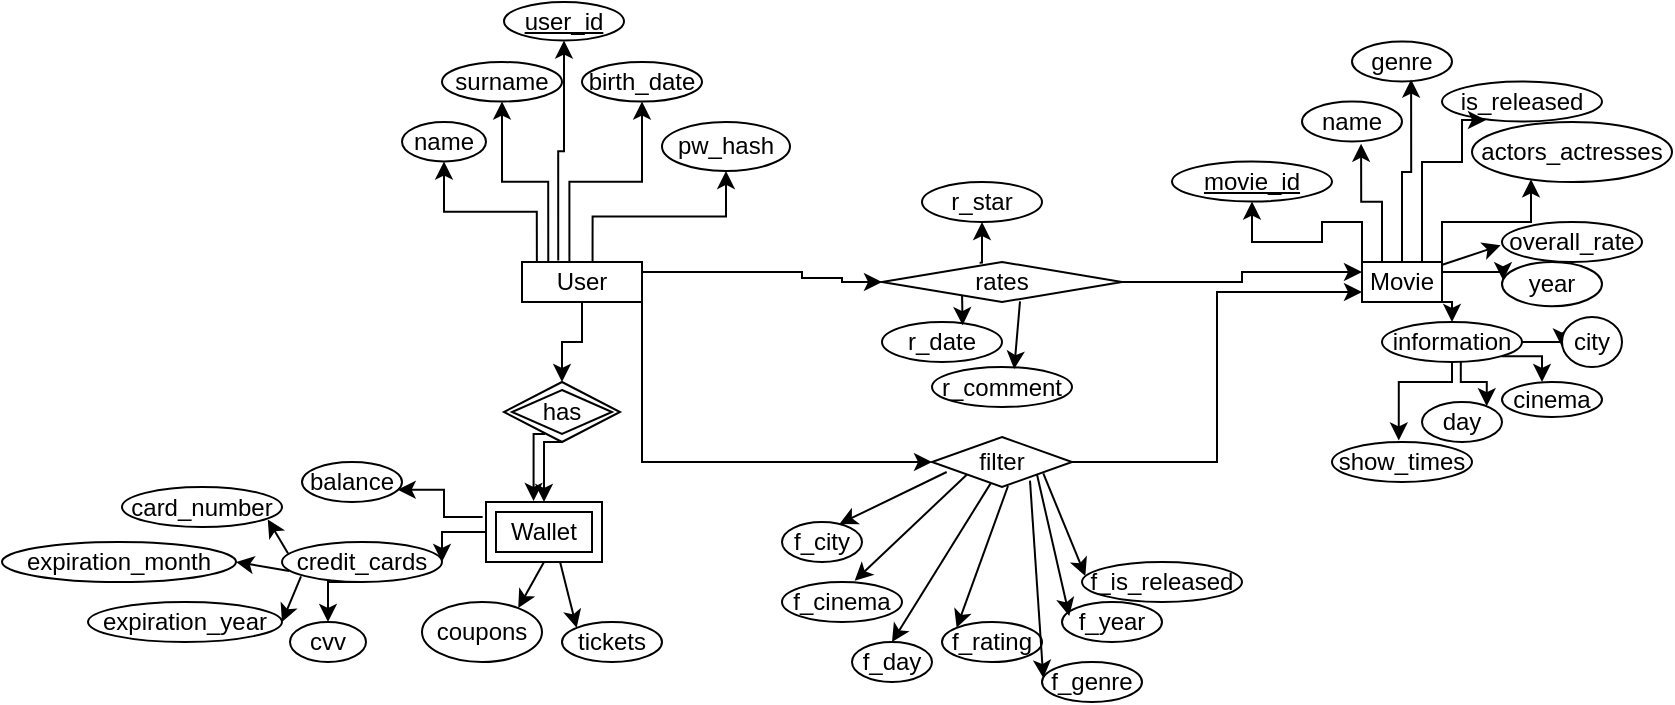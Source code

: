 <mxfile version="24.5.1" type="device">
  <diagram name="Sayfa -1" id="v9doxOc5a0_JCZSUFdD2">
    <mxGraphModel dx="1389" dy="589" grid="1" gridSize="10" guides="1" tooltips="1" connect="1" arrows="1" fold="1" page="0" pageScale="1" pageWidth="827" pageHeight="1169" background="none" math="0" shadow="0">
      <root>
        <mxCell id="0" />
        <mxCell id="1" parent="0" />
        <mxCell id="D5yejVB-vVZnaP33-RKD-3" style="edgeStyle=orthogonalEdgeStyle;rounded=0;orthogonalLoop=1;jettySize=auto;html=1;exitX=0.124;exitY=0.008;exitDx=0;exitDy=0;entryX=0.5;entryY=1;entryDx=0;entryDy=0;exitPerimeter=0;" edge="1" parent="1" source="D5yejVB-vVZnaP33-RKD-1" target="D5yejVB-vVZnaP33-RKD-4">
          <mxGeometry relative="1" as="geometry">
            <mxPoint x="110" y="80" as="targetPoint" />
          </mxGeometry>
        </mxCell>
        <mxCell id="D5yejVB-vVZnaP33-RKD-24" style="edgeStyle=orthogonalEdgeStyle;rounded=0;orthogonalLoop=1;jettySize=auto;html=1;exitX=1;exitY=0.25;exitDx=0;exitDy=0;entryX=0;entryY=0.5;entryDx=0;entryDy=0;" edge="1" parent="1" source="D5yejVB-vVZnaP33-RKD-1" target="D5yejVB-vVZnaP33-RKD-40">
          <mxGeometry relative="1" as="geometry">
            <mxPoint x="380" y="147.5" as="targetPoint" />
            <Array as="points">
              <mxPoint x="300" y="145" />
              <mxPoint x="300" y="148" />
              <mxPoint x="320" y="148" />
            </Array>
          </mxGeometry>
        </mxCell>
        <mxCell id="D5yejVB-vVZnaP33-RKD-36" style="edgeStyle=orthogonalEdgeStyle;rounded=0;orthogonalLoop=1;jettySize=auto;html=1;exitX=0.5;exitY=1;exitDx=0;exitDy=0;entryX=0.5;entryY=0;entryDx=0;entryDy=0;" edge="1" parent="1" source="D5yejVB-vVZnaP33-RKD-1" target="D5yejVB-vVZnaP33-RKD-35">
          <mxGeometry relative="1" as="geometry" />
        </mxCell>
        <mxCell id="D5yejVB-vVZnaP33-RKD-71" style="edgeStyle=orthogonalEdgeStyle;rounded=0;orthogonalLoop=1;jettySize=auto;html=1;exitX=1;exitY=1;exitDx=0;exitDy=0;entryX=0;entryY=0.5;entryDx=0;entryDy=0;" edge="1" parent="1" source="D5yejVB-vVZnaP33-RKD-1" target="D5yejVB-vVZnaP33-RKD-70">
          <mxGeometry relative="1" as="geometry" />
        </mxCell>
        <mxCell id="D5yejVB-vVZnaP33-RKD-1" value="User" style="whiteSpace=wrap;html=1;align=center;" vertex="1" parent="1">
          <mxGeometry x="160" y="140" width="60" height="20" as="geometry" />
        </mxCell>
        <mxCell id="D5yejVB-vVZnaP33-RKD-61" style="edgeStyle=orthogonalEdgeStyle;rounded=0;orthogonalLoop=1;jettySize=auto;html=1;exitX=0.75;exitY=1;exitDx=0;exitDy=0;entryX=0.5;entryY=0;entryDx=0;entryDy=0;" edge="1" parent="1" source="D5yejVB-vVZnaP33-RKD-2" target="D5yejVB-vVZnaP33-RKD-60">
          <mxGeometry relative="1" as="geometry" />
        </mxCell>
        <mxCell id="D5yejVB-vVZnaP33-RKD-92" style="edgeStyle=orthogonalEdgeStyle;rounded=0;orthogonalLoop=1;jettySize=auto;html=1;exitX=0.25;exitY=0;exitDx=0;exitDy=0;entryX=0.5;entryY=1;entryDx=0;entryDy=0;" edge="1" parent="1" source="D5yejVB-vVZnaP33-RKD-2" target="D5yejVB-vVZnaP33-RKD-90">
          <mxGeometry relative="1" as="geometry">
            <Array as="points">
              <mxPoint x="580" y="140" />
              <mxPoint x="580" y="120" />
              <mxPoint x="560" y="120" />
              <mxPoint x="560" y="130" />
              <mxPoint x="525" y="130" />
            </Array>
          </mxGeometry>
        </mxCell>
        <mxCell id="D5yejVB-vVZnaP33-RKD-2" value="Movie" style="whiteSpace=wrap;html=1;align=center;" vertex="1" parent="1">
          <mxGeometry x="580" y="140" width="40" height="20" as="geometry" />
        </mxCell>
        <mxCell id="D5yejVB-vVZnaP33-RKD-4" value="name" style="ellipse;whiteSpace=wrap;html=1;align=center;" vertex="1" parent="1">
          <mxGeometry x="100" y="70" width="42" height="19.75" as="geometry" />
        </mxCell>
        <mxCell id="D5yejVB-vVZnaP33-RKD-5" style="edgeStyle=orthogonalEdgeStyle;rounded=0;orthogonalLoop=1;jettySize=auto;html=1;exitX=0.219;exitY=-0.009;exitDx=0;exitDy=0;entryX=0.5;entryY=1;entryDx=0;entryDy=0;exitPerimeter=0;" edge="1" parent="1" target="D5yejVB-vVZnaP33-RKD-6" source="D5yejVB-vVZnaP33-RKD-1">
          <mxGeometry relative="1" as="geometry">
            <mxPoint x="180" y="59.75" as="targetPoint" />
            <mxPoint x="230" y="99.75" as="sourcePoint" />
          </mxGeometry>
        </mxCell>
        <mxCell id="D5yejVB-vVZnaP33-RKD-6" value="surname" style="ellipse;whiteSpace=wrap;html=1;align=center;" vertex="1" parent="1">
          <mxGeometry x="120" y="40" width="60" height="19.75" as="geometry" />
        </mxCell>
        <mxCell id="D5yejVB-vVZnaP33-RKD-7" style="edgeStyle=orthogonalEdgeStyle;rounded=0;orthogonalLoop=1;jettySize=auto;html=1;exitX=0.395;exitY=-0.001;exitDx=0;exitDy=0;entryX=0.5;entryY=1;entryDx=0;entryDy=0;exitPerimeter=0;" edge="1" parent="1" target="D5yejVB-vVZnaP33-RKD-8" source="D5yejVB-vVZnaP33-RKD-1">
          <mxGeometry relative="1" as="geometry">
            <mxPoint x="250" y="59.75" as="targetPoint" />
            <mxPoint x="245" y="120" as="sourcePoint" />
          </mxGeometry>
        </mxCell>
        <mxCell id="D5yejVB-vVZnaP33-RKD-8" value="birth_date" style="ellipse;whiteSpace=wrap;html=1;align=center;" vertex="1" parent="1">
          <mxGeometry x="190" y="40" width="60" height="19.75" as="geometry" />
        </mxCell>
        <mxCell id="D5yejVB-vVZnaP33-RKD-104" style="edgeStyle=orthogonalEdgeStyle;rounded=0;orthogonalLoop=1;jettySize=auto;html=1;exitX=0;exitY=0.5;exitDx=0;exitDy=0;entryX=1;entryY=0.5;entryDx=0;entryDy=0;" edge="1" parent="1" source="D5yejVB-vVZnaP33-RKD-13" target="D5yejVB-vVZnaP33-RKD-103">
          <mxGeometry relative="1" as="geometry" />
        </mxCell>
        <mxCell id="D5yejVB-vVZnaP33-RKD-13" value="Wallet" style="shape=ext;margin=3;double=1;whiteSpace=wrap;html=1;align=center;" vertex="1" parent="1">
          <mxGeometry x="142" y="260" width="58" height="30" as="geometry" />
        </mxCell>
        <mxCell id="D5yejVB-vVZnaP33-RKD-16" style="edgeStyle=orthogonalEdgeStyle;rounded=0;orthogonalLoop=1;jettySize=auto;html=1;exitX=0.302;exitY=-0.036;exitDx=0;exitDy=0;entryX=0.5;entryY=1;entryDx=0;entryDy=0;exitPerimeter=0;" edge="1" parent="1" target="D5yejVB-vVZnaP33-RKD-17" source="D5yejVB-vVZnaP33-RKD-1">
          <mxGeometry relative="1" as="geometry">
            <mxPoint x="211" y="19.25" as="targetPoint" />
            <mxPoint x="270" y="59.25" as="sourcePoint" />
          </mxGeometry>
        </mxCell>
        <mxCell id="D5yejVB-vVZnaP33-RKD-17" value="&lt;u&gt;user_id&lt;/u&gt;" style="ellipse;whiteSpace=wrap;html=1;align=center;" vertex="1" parent="1">
          <mxGeometry x="151" y="10" width="60" height="19.25" as="geometry" />
        </mxCell>
        <mxCell id="D5yejVB-vVZnaP33-RKD-21" value="balance" style="ellipse;whiteSpace=wrap;html=1;align=center;" vertex="1" parent="1">
          <mxGeometry x="50" y="240" width="50" height="20" as="geometry" />
        </mxCell>
        <mxCell id="D5yejVB-vVZnaP33-RKD-22" style="edgeStyle=orthogonalEdgeStyle;rounded=0;orthogonalLoop=1;jettySize=auto;html=1;exitX=-0.029;exitY=0.25;exitDx=0;exitDy=0;entryX=0.957;entryY=0.693;entryDx=0;entryDy=0;entryPerimeter=0;exitPerimeter=0;" edge="1" parent="1" target="D5yejVB-vVZnaP33-RKD-21" source="D5yejVB-vVZnaP33-RKD-13">
          <mxGeometry relative="1" as="geometry">
            <mxPoint x="122" y="290" as="sourcePoint" />
          </mxGeometry>
        </mxCell>
        <mxCell id="D5yejVB-vVZnaP33-RKD-25" style="edgeStyle=orthogonalEdgeStyle;rounded=0;orthogonalLoop=1;jettySize=auto;html=1;exitX=1;exitY=0.5;exitDx=0;exitDy=0;entryX=0;entryY=0.25;entryDx=0;entryDy=0;" edge="1" parent="1" source="D5yejVB-vVZnaP33-RKD-40" target="D5yejVB-vVZnaP33-RKD-2">
          <mxGeometry relative="1" as="geometry">
            <mxPoint x="450" y="147.5" as="sourcePoint" />
          </mxGeometry>
        </mxCell>
        <mxCell id="D5yejVB-vVZnaP33-RKD-26" value="r_star" style="ellipse;whiteSpace=wrap;html=1;align=center;" vertex="1" parent="1">
          <mxGeometry x="360" y="100" width="60" height="20" as="geometry" />
        </mxCell>
        <mxCell id="D5yejVB-vVZnaP33-RKD-29" value="r_date" style="ellipse;whiteSpace=wrap;html=1;align=center;" vertex="1" parent="1">
          <mxGeometry x="340" y="170" width="60" height="20" as="geometry" />
        </mxCell>
        <mxCell id="D5yejVB-vVZnaP33-RKD-30" style="edgeStyle=orthogonalEdgeStyle;rounded=0;orthogonalLoop=1;jettySize=auto;html=1;exitX=0;exitY=1;exitDx=0;exitDy=0;entryX=0.672;entryY=0.079;entryDx=0;entryDy=0;entryPerimeter=0;" edge="1" parent="1" target="D5yejVB-vVZnaP33-RKD-29">
          <mxGeometry relative="1" as="geometry">
            <mxPoint x="380" y="155" as="sourcePoint" />
          </mxGeometry>
        </mxCell>
        <mxCell id="D5yejVB-vVZnaP33-RKD-32" style="edgeStyle=orthogonalEdgeStyle;rounded=0;orthogonalLoop=1;jettySize=auto;html=1;exitX=0.126;exitY=0.021;exitDx=0;exitDy=0;entryX=0.5;entryY=1;entryDx=0;entryDy=0;exitPerimeter=0;" edge="1" parent="1" target="D5yejVB-vVZnaP33-RKD-26">
          <mxGeometry relative="1" as="geometry">
            <mxPoint x="388.82" y="140.315" as="sourcePoint" />
            <mxPoint x="390" y="182" as="targetPoint" />
            <Array as="points">
              <mxPoint x="390" y="140" />
              <mxPoint x="390" y="130" />
              <mxPoint x="390" y="130" />
            </Array>
          </mxGeometry>
        </mxCell>
        <mxCell id="D5yejVB-vVZnaP33-RKD-37" style="edgeStyle=orthogonalEdgeStyle;rounded=0;orthogonalLoop=1;jettySize=auto;html=1;exitX=0.5;exitY=1;exitDx=0;exitDy=0;entryX=0.5;entryY=0;entryDx=0;entryDy=0;" edge="1" parent="1" source="D5yejVB-vVZnaP33-RKD-35" target="D5yejVB-vVZnaP33-RKD-13">
          <mxGeometry relative="1" as="geometry" />
        </mxCell>
        <mxCell id="D5yejVB-vVZnaP33-RKD-35" value="has" style="shape=rhombus;double=1;perimeter=rhombusPerimeter;whiteSpace=wrap;html=1;align=center;" vertex="1" parent="1">
          <mxGeometry x="151" y="200" width="58" height="30" as="geometry" />
        </mxCell>
        <mxCell id="D5yejVB-vVZnaP33-RKD-40" value="rates" style="shape=rhombus;perimeter=rhombusPerimeter;whiteSpace=wrap;html=1;align=center;" vertex="1" parent="1">
          <mxGeometry x="340" y="140" width="120" height="20" as="geometry" />
        </mxCell>
        <mxCell id="D5yejVB-vVZnaP33-RKD-42" style="edgeStyle=orthogonalEdgeStyle;rounded=0;orthogonalLoop=1;jettySize=auto;html=1;exitX=0.588;exitY=0;exitDx=0;exitDy=0;entryX=0.5;entryY=1;entryDx=0;entryDy=0;exitPerimeter=0;" edge="1" parent="1" target="D5yejVB-vVZnaP33-RKD-43" source="D5yejVB-vVZnaP33-RKD-1">
          <mxGeometry relative="1" as="geometry">
            <mxPoint x="296" y="94.49" as="targetPoint" />
            <mxPoint x="230" y="174.74" as="sourcePoint" />
          </mxGeometry>
        </mxCell>
        <mxCell id="D5yejVB-vVZnaP33-RKD-43" value="pw_hash" style="ellipse;whiteSpace=wrap;html=1;align=center;" vertex="1" parent="1">
          <mxGeometry x="230" y="70" width="64" height="24.49" as="geometry" />
        </mxCell>
        <mxCell id="D5yejVB-vVZnaP33-RKD-46" style="edgeStyle=orthogonalEdgeStyle;rounded=0;orthogonalLoop=1;jettySize=auto;html=1;exitX=0.354;exitY=0.867;exitDx=0;exitDy=0;entryX=0.41;entryY=-0.018;entryDx=0;entryDy=0;exitPerimeter=0;entryPerimeter=0;" edge="1" parent="1" source="D5yejVB-vVZnaP33-RKD-35" target="D5yejVB-vVZnaP33-RKD-13">
          <mxGeometry relative="1" as="geometry">
            <mxPoint x="169" y="230" as="sourcePoint" />
            <mxPoint x="160" y="260" as="targetPoint" />
          </mxGeometry>
        </mxCell>
        <mxCell id="D5yejVB-vVZnaP33-RKD-47" value="name" style="ellipse;whiteSpace=wrap;html=1;align=center;" vertex="1" parent="1">
          <mxGeometry x="550" y="59.75" width="50" height="20" as="geometry" />
        </mxCell>
        <mxCell id="D5yejVB-vVZnaP33-RKD-48" style="edgeStyle=orthogonalEdgeStyle;rounded=0;orthogonalLoop=1;jettySize=auto;html=1;exitX=0.25;exitY=0;exitDx=0;exitDy=0;entryX=0.591;entryY=1.055;entryDx=0;entryDy=0;entryPerimeter=0;" edge="1" parent="1" source="D5yejVB-vVZnaP33-RKD-2" target="D5yejVB-vVZnaP33-RKD-47">
          <mxGeometry relative="1" as="geometry" />
        </mxCell>
        <mxCell id="D5yejVB-vVZnaP33-RKD-49" value="genre" style="ellipse;whiteSpace=wrap;html=1;align=center;" vertex="1" parent="1">
          <mxGeometry x="575" y="29.75" width="50" height="20" as="geometry" />
        </mxCell>
        <mxCell id="D5yejVB-vVZnaP33-RKD-50" style="edgeStyle=orthogonalEdgeStyle;rounded=0;orthogonalLoop=1;jettySize=auto;html=1;exitX=0.25;exitY=0;exitDx=0;exitDy=0;entryX=0.591;entryY=0.951;entryDx=0;entryDy=0;entryPerimeter=0;" edge="1" parent="1" target="D5yejVB-vVZnaP33-RKD-49" source="D5yejVB-vVZnaP33-RKD-2">
          <mxGeometry relative="1" as="geometry">
            <mxPoint x="650" y="140" as="sourcePoint" />
            <Array as="points">
              <mxPoint x="600" y="140" />
              <mxPoint x="600" y="95" />
              <mxPoint x="605" y="95" />
            </Array>
          </mxGeometry>
        </mxCell>
        <mxCell id="D5yejVB-vVZnaP33-RKD-51" value="actors_actresses" style="ellipse;whiteSpace=wrap;html=1;align=center;" vertex="1" parent="1">
          <mxGeometry x="635" y="70" width="100" height="30" as="geometry" />
        </mxCell>
        <mxCell id="D5yejVB-vVZnaP33-RKD-53" style="edgeStyle=orthogonalEdgeStyle;rounded=0;orthogonalLoop=1;jettySize=auto;html=1;exitX=0.5;exitY=0;exitDx=0;exitDy=0;entryX=0.295;entryY=0.955;entryDx=0;entryDy=0;entryPerimeter=0;" edge="1" parent="1" source="D5yejVB-vVZnaP33-RKD-2" target="D5yejVB-vVZnaP33-RKD-51">
          <mxGeometry relative="1" as="geometry">
            <Array as="points">
              <mxPoint x="620" y="140" />
              <mxPoint x="620" y="120" />
              <mxPoint x="665" y="120" />
            </Array>
          </mxGeometry>
        </mxCell>
        <mxCell id="D5yejVB-vVZnaP33-RKD-54" value="overall_rate" style="ellipse;whiteSpace=wrap;html=1;align=center;" vertex="1" parent="1">
          <mxGeometry x="650" y="120" width="70" height="20" as="geometry" />
        </mxCell>
        <mxCell id="D5yejVB-vVZnaP33-RKD-56" value="year" style="ellipse;whiteSpace=wrap;html=1;align=center;" vertex="1" parent="1">
          <mxGeometry x="650" y="140" width="50" height="22.12" as="geometry" />
        </mxCell>
        <mxCell id="D5yejVB-vVZnaP33-RKD-59" style="edgeStyle=orthogonalEdgeStyle;rounded=0;orthogonalLoop=1;jettySize=auto;html=1;exitX=1;exitY=0.25;exitDx=0;exitDy=0;entryX=0.01;entryY=0.41;entryDx=0;entryDy=0;entryPerimeter=0;" edge="1" parent="1" source="D5yejVB-vVZnaP33-RKD-2" target="D5yejVB-vVZnaP33-RKD-56">
          <mxGeometry relative="1" as="geometry" />
        </mxCell>
        <mxCell id="D5yejVB-vVZnaP33-RKD-64" style="edgeStyle=orthogonalEdgeStyle;rounded=0;orthogonalLoop=1;jettySize=auto;html=1;exitX=1;exitY=1;exitDx=0;exitDy=0;" edge="1" parent="1" source="D5yejVB-vVZnaP33-RKD-60">
          <mxGeometry relative="1" as="geometry">
            <mxPoint x="670" y="200" as="targetPoint" />
          </mxGeometry>
        </mxCell>
        <mxCell id="D5yejVB-vVZnaP33-RKD-60" value="information" style="ellipse;whiteSpace=wrap;html=1;align=center;" vertex="1" parent="1">
          <mxGeometry x="590" y="170" width="70" height="20" as="geometry" />
        </mxCell>
        <mxCell id="D5yejVB-vVZnaP33-RKD-62" style="edgeStyle=orthogonalEdgeStyle;rounded=0;orthogonalLoop=1;jettySize=auto;html=1;exitX=1;exitY=0.5;exitDx=0;exitDy=0;entryX=-0.003;entryY=0.59;entryDx=0;entryDy=0;entryPerimeter=0;" edge="1" parent="1" target="D5yejVB-vVZnaP33-RKD-63" source="D5yejVB-vVZnaP33-RKD-60">
          <mxGeometry relative="1" as="geometry">
            <mxPoint x="700" y="165" as="sourcePoint" />
          </mxGeometry>
        </mxCell>
        <mxCell id="D5yejVB-vVZnaP33-RKD-63" value="city" style="ellipse;whiteSpace=wrap;html=1;align=center;" vertex="1" parent="1">
          <mxGeometry x="680" y="167.5" width="30" height="25" as="geometry" />
        </mxCell>
        <mxCell id="D5yejVB-vVZnaP33-RKD-65" value="cinema" style="ellipse;whiteSpace=wrap;html=1;align=center;" vertex="1" parent="1">
          <mxGeometry x="650" y="200" width="50" height="17.5" as="geometry" />
        </mxCell>
        <mxCell id="D5yejVB-vVZnaP33-RKD-66" value="day" style="ellipse;whiteSpace=wrap;html=1;align=center;" vertex="1" parent="1">
          <mxGeometry x="610" y="210" width="40" height="20" as="geometry" />
        </mxCell>
        <mxCell id="D5yejVB-vVZnaP33-RKD-67" style="edgeStyle=orthogonalEdgeStyle;rounded=0;orthogonalLoop=1;jettySize=auto;html=1;exitX=0.563;exitY=0.994;exitDx=0;exitDy=0;entryX=0.809;entryY=0.106;entryDx=0;entryDy=0;entryPerimeter=0;exitPerimeter=0;" edge="1" parent="1" source="D5yejVB-vVZnaP33-RKD-60" target="D5yejVB-vVZnaP33-RKD-66">
          <mxGeometry relative="1" as="geometry">
            <Array as="points">
              <mxPoint x="629" y="200" />
              <mxPoint x="642" y="200" />
            </Array>
          </mxGeometry>
        </mxCell>
        <mxCell id="D5yejVB-vVZnaP33-RKD-68" value="show_times" style="ellipse;whiteSpace=wrap;html=1;align=center;" vertex="1" parent="1">
          <mxGeometry x="565" y="230" width="70" height="20" as="geometry" />
        </mxCell>
        <mxCell id="D5yejVB-vVZnaP33-RKD-69" style="edgeStyle=orthogonalEdgeStyle;rounded=0;orthogonalLoop=1;jettySize=auto;html=1;exitX=0.5;exitY=1;exitDx=0;exitDy=0;entryX=0.477;entryY=-0.038;entryDx=0;entryDy=0;entryPerimeter=0;" edge="1" parent="1" source="D5yejVB-vVZnaP33-RKD-60" target="D5yejVB-vVZnaP33-RKD-68">
          <mxGeometry relative="1" as="geometry">
            <Array as="points">
              <mxPoint x="625" y="200" />
              <mxPoint x="598" y="200" />
            </Array>
          </mxGeometry>
        </mxCell>
        <mxCell id="D5yejVB-vVZnaP33-RKD-72" style="edgeStyle=orthogonalEdgeStyle;rounded=0;orthogonalLoop=1;jettySize=auto;html=1;exitX=1;exitY=0.5;exitDx=0;exitDy=0;entryX=0;entryY=0.75;entryDx=0;entryDy=0;" edge="1" parent="1" source="D5yejVB-vVZnaP33-RKD-70" target="D5yejVB-vVZnaP33-RKD-2">
          <mxGeometry relative="1" as="geometry" />
        </mxCell>
        <mxCell id="D5yejVB-vVZnaP33-RKD-70" value="filter" style="shape=rhombus;perimeter=rhombusPerimeter;whiteSpace=wrap;html=1;align=center;" vertex="1" parent="1">
          <mxGeometry x="365" y="227.5" width="70" height="25" as="geometry" />
        </mxCell>
        <mxCell id="D5yejVB-vVZnaP33-RKD-73" value="f_city" style="ellipse;whiteSpace=wrap;html=1;align=center;" vertex="1" parent="1">
          <mxGeometry x="290" y="270" width="40" height="20" as="geometry" />
        </mxCell>
        <mxCell id="D5yejVB-vVZnaP33-RKD-74" value="f_cinema" style="ellipse;whiteSpace=wrap;html=1;" vertex="1" parent="1">
          <mxGeometry x="290" y="300" width="60" height="20" as="geometry" />
        </mxCell>
        <mxCell id="D5yejVB-vVZnaP33-RKD-75" value="f_day" style="ellipse;whiteSpace=wrap;html=1;" vertex="1" parent="1">
          <mxGeometry x="325" y="330" width="40" height="20" as="geometry" />
        </mxCell>
        <mxCell id="D5yejVB-vVZnaP33-RKD-76" value="f_rating" style="ellipse;whiteSpace=wrap;html=1;" vertex="1" parent="1">
          <mxGeometry x="370" y="320" width="50" height="20" as="geometry" />
        </mxCell>
        <mxCell id="D5yejVB-vVZnaP33-RKD-78" value="is_released" style="ellipse;whiteSpace=wrap;html=1;" vertex="1" parent="1">
          <mxGeometry x="620" y="49.75" width="80" height="20" as="geometry" />
        </mxCell>
        <mxCell id="D5yejVB-vVZnaP33-RKD-79" style="edgeStyle=orthogonalEdgeStyle;rounded=0;orthogonalLoop=1;jettySize=auto;html=1;exitX=0.75;exitY=0;exitDx=0;exitDy=0;entryX=0.275;entryY=0.963;entryDx=0;entryDy=0;entryPerimeter=0;" edge="1" parent="1" source="D5yejVB-vVZnaP33-RKD-2" target="D5yejVB-vVZnaP33-RKD-78">
          <mxGeometry relative="1" as="geometry">
            <Array as="points">
              <mxPoint x="610" y="90" />
              <mxPoint x="630" y="90" />
              <mxPoint x="630" y="69" />
            </Array>
          </mxGeometry>
        </mxCell>
        <mxCell id="D5yejVB-vVZnaP33-RKD-80" value="" style="edgeStyle=none;orthogonalLoop=1;jettySize=auto;html=1;rounded=0;exitX=0.105;exitY=0.7;exitDx=0;exitDy=0;exitPerimeter=0;entryX=0.717;entryY=0.05;entryDx=0;entryDy=0;entryPerimeter=0;" edge="1" parent="1" source="D5yejVB-vVZnaP33-RKD-70" target="D5yejVB-vVZnaP33-RKD-73">
          <mxGeometry width="100" relative="1" as="geometry">
            <mxPoint x="380" y="270" as="sourcePoint" />
            <mxPoint x="480" y="270" as="targetPoint" />
            <Array as="points" />
          </mxGeometry>
        </mxCell>
        <mxCell id="D5yejVB-vVZnaP33-RKD-81" value="" style="edgeStyle=none;orthogonalLoop=1;jettySize=auto;html=1;rounded=0;exitX=0;exitY=1;exitDx=0;exitDy=0;entryX=0.606;entryY=-0.033;entryDx=0;entryDy=0;entryPerimeter=0;" edge="1" parent="1" source="D5yejVB-vVZnaP33-RKD-70" target="D5yejVB-vVZnaP33-RKD-74">
          <mxGeometry width="100" relative="1" as="geometry">
            <mxPoint x="350" y="270" as="sourcePoint" />
            <mxPoint x="450" y="270" as="targetPoint" />
            <Array as="points" />
          </mxGeometry>
        </mxCell>
        <mxCell id="D5yejVB-vVZnaP33-RKD-82" value="" style="edgeStyle=none;orthogonalLoop=1;jettySize=auto;html=1;rounded=0;exitX=0.419;exitY=0.927;exitDx=0;exitDy=0;exitPerimeter=0;entryX=0.5;entryY=0;entryDx=0;entryDy=0;" edge="1" parent="1" source="D5yejVB-vVZnaP33-RKD-70" target="D5yejVB-vVZnaP33-RKD-75">
          <mxGeometry width="100" relative="1" as="geometry">
            <mxPoint x="350" y="280" as="sourcePoint" />
            <mxPoint x="450" y="280" as="targetPoint" />
            <Array as="points" />
          </mxGeometry>
        </mxCell>
        <mxCell id="D5yejVB-vVZnaP33-RKD-83" value="" style="edgeStyle=none;orthogonalLoop=1;jettySize=auto;html=1;rounded=0;exitX=0.543;exitY=0.98;exitDx=0;exitDy=0;exitPerimeter=0;entryX=0;entryY=0;entryDx=0;entryDy=0;" edge="1" parent="1" source="D5yejVB-vVZnaP33-RKD-70" target="D5yejVB-vVZnaP33-RKD-76">
          <mxGeometry width="100" relative="1" as="geometry">
            <mxPoint x="370" y="270" as="sourcePoint" />
            <mxPoint x="470" y="270" as="targetPoint" />
            <Array as="points" />
          </mxGeometry>
        </mxCell>
        <mxCell id="D5yejVB-vVZnaP33-RKD-84" value="f_genre" style="ellipse;whiteSpace=wrap;html=1;" vertex="1" parent="1">
          <mxGeometry x="420" y="340" width="50" height="20" as="geometry" />
        </mxCell>
        <mxCell id="D5yejVB-vVZnaP33-RKD-85" value="" style="edgeStyle=none;orthogonalLoop=1;jettySize=auto;html=1;rounded=0;exitX=0.7;exitY=0.873;exitDx=0;exitDy=0;exitPerimeter=0;entryX=0.013;entryY=0.4;entryDx=0;entryDy=0;entryPerimeter=0;" edge="1" parent="1" source="D5yejVB-vVZnaP33-RKD-70" target="D5yejVB-vVZnaP33-RKD-84">
          <mxGeometry width="100" relative="1" as="geometry">
            <mxPoint x="420" y="280" as="sourcePoint" />
            <mxPoint x="520" y="280" as="targetPoint" />
            <Array as="points" />
          </mxGeometry>
        </mxCell>
        <mxCell id="D5yejVB-vVZnaP33-RKD-86" value="f_is_released" style="ellipse;whiteSpace=wrap;html=1;" vertex="1" parent="1">
          <mxGeometry x="440" y="290" width="80" height="20" as="geometry" />
        </mxCell>
        <mxCell id="D5yejVB-vVZnaP33-RKD-87" value="" style="edgeStyle=none;orthogonalLoop=1;jettySize=auto;html=1;rounded=0;exitX=0.795;exitY=0.727;exitDx=0;exitDy=0;exitPerimeter=0;entryX=0.021;entryY=0.35;entryDx=0;entryDy=0;entryPerimeter=0;" edge="1" parent="1" source="D5yejVB-vVZnaP33-RKD-70" target="D5yejVB-vVZnaP33-RKD-86">
          <mxGeometry width="100" relative="1" as="geometry">
            <mxPoint x="370" y="250" as="sourcePoint" />
            <mxPoint x="470" y="250" as="targetPoint" />
            <Array as="points" />
          </mxGeometry>
        </mxCell>
        <mxCell id="D5yejVB-vVZnaP33-RKD-88" value="f_year" style="ellipse;whiteSpace=wrap;html=1;" vertex="1" parent="1">
          <mxGeometry x="430" y="310" width="50" height="20" as="geometry" />
        </mxCell>
        <mxCell id="D5yejVB-vVZnaP33-RKD-89" value="" style="edgeStyle=none;orthogonalLoop=1;jettySize=auto;html=1;rounded=0;exitX=1;exitY=1;exitDx=0;exitDy=0;entryX=0.073;entryY=0.35;entryDx=0;entryDy=0;entryPerimeter=0;" edge="1" parent="1" source="D5yejVB-vVZnaP33-RKD-70" target="D5yejVB-vVZnaP33-RKD-88">
          <mxGeometry width="100" relative="1" as="geometry">
            <mxPoint x="450" y="330" as="sourcePoint" />
            <mxPoint x="550" y="330" as="targetPoint" />
            <Array as="points" />
          </mxGeometry>
        </mxCell>
        <mxCell id="D5yejVB-vVZnaP33-RKD-90" value="&lt;u&gt;movie_id&lt;/u&gt;" style="ellipse;whiteSpace=wrap;html=1;" vertex="1" parent="1">
          <mxGeometry x="485" y="89.75" width="80" height="20" as="geometry" />
        </mxCell>
        <mxCell id="D5yejVB-vVZnaP33-RKD-93" value="r_comment" style="ellipse;whiteSpace=wrap;html=1;" vertex="1" parent="1">
          <mxGeometry x="365" y="192.5" width="70" height="20" as="geometry" />
        </mxCell>
        <mxCell id="D5yejVB-vVZnaP33-RKD-94" value="" style="edgeStyle=none;orthogonalLoop=1;jettySize=auto;html=1;rounded=0;exitX=0.575;exitY=0.983;exitDx=0;exitDy=0;exitPerimeter=0;entryX=0.587;entryY=0.05;entryDx=0;entryDy=0;entryPerimeter=0;" edge="1" parent="1" source="D5yejVB-vVZnaP33-RKD-40" target="D5yejVB-vVZnaP33-RKD-93">
          <mxGeometry width="100" relative="1" as="geometry">
            <mxPoint x="380" y="170" as="sourcePoint" />
            <mxPoint x="480" y="170" as="targetPoint" />
            <Array as="points" />
          </mxGeometry>
        </mxCell>
        <mxCell id="D5yejVB-vVZnaP33-RKD-101" value="" style="edgeStyle=none;orthogonalLoop=1;jettySize=auto;html=1;rounded=0;exitX=0.995;exitY=0.076;exitDx=0;exitDy=0;exitPerimeter=0;entryX=-0.01;entryY=0.583;entryDx=0;entryDy=0;entryPerimeter=0;" edge="1" parent="1" source="D5yejVB-vVZnaP33-RKD-2" target="D5yejVB-vVZnaP33-RKD-54">
          <mxGeometry width="100" relative="1" as="geometry">
            <mxPoint x="680" y="130" as="sourcePoint" />
            <mxPoint x="780" y="130" as="targetPoint" />
            <Array as="points" />
          </mxGeometry>
        </mxCell>
        <mxCell id="D5yejVB-vVZnaP33-RKD-113" style="edgeStyle=orthogonalEdgeStyle;rounded=0;orthogonalLoop=1;jettySize=auto;html=1;exitX=0.5;exitY=1;exitDx=0;exitDy=0;entryX=0.5;entryY=0;entryDx=0;entryDy=0;" edge="1" parent="1" source="D5yejVB-vVZnaP33-RKD-103" target="D5yejVB-vVZnaP33-RKD-112">
          <mxGeometry relative="1" as="geometry" />
        </mxCell>
        <mxCell id="D5yejVB-vVZnaP33-RKD-103" value="credit_cards" style="ellipse;whiteSpace=wrap;html=1;" vertex="1" parent="1">
          <mxGeometry x="40" y="280" width="80" height="20" as="geometry" />
        </mxCell>
        <mxCell id="D5yejVB-vVZnaP33-RKD-106" value="card_number" style="ellipse;whiteSpace=wrap;html=1;" vertex="1" parent="1">
          <mxGeometry x="-40" y="252.5" width="80" height="20" as="geometry" />
        </mxCell>
        <mxCell id="D5yejVB-vVZnaP33-RKD-107" value="" style="edgeStyle=none;orthogonalLoop=1;jettySize=auto;html=1;rounded=0;entryX=0.911;entryY=0.81;entryDx=0;entryDy=0;entryPerimeter=0;exitX=0.038;exitY=0.29;exitDx=0;exitDy=0;exitPerimeter=0;" edge="1" parent="1" source="D5yejVB-vVZnaP33-RKD-103" target="D5yejVB-vVZnaP33-RKD-106">
          <mxGeometry width="100" relative="1" as="geometry">
            <mxPoint x="-30" y="280" as="sourcePoint" />
            <mxPoint x="70" y="280" as="targetPoint" />
            <Array as="points" />
          </mxGeometry>
        </mxCell>
        <mxCell id="D5yejVB-vVZnaP33-RKD-108" value="expiration_month" style="ellipse;whiteSpace=wrap;html=1;" vertex="1" parent="1">
          <mxGeometry x="-100" y="280" width="117" height="20" as="geometry" />
        </mxCell>
        <mxCell id="D5yejVB-vVZnaP33-RKD-109" value="" style="edgeStyle=none;orthogonalLoop=1;jettySize=auto;html=1;rounded=0;entryX=1;entryY=0.5;entryDx=0;entryDy=0;exitX=0.045;exitY=0.723;exitDx=0;exitDy=0;exitPerimeter=0;" edge="1" parent="1" target="D5yejVB-vVZnaP33-RKD-108" source="D5yejVB-vVZnaP33-RKD-103">
          <mxGeometry width="100" relative="1" as="geometry">
            <mxPoint x="40" y="316.75" as="sourcePoint" />
            <mxPoint x="67" y="310.75" as="targetPoint" />
            <Array as="points" />
          </mxGeometry>
        </mxCell>
        <mxCell id="D5yejVB-vVZnaP33-RKD-110" value="expiration_year" style="ellipse;whiteSpace=wrap;html=1;" vertex="1" parent="1">
          <mxGeometry x="-57" y="310" width="97" height="20" as="geometry" />
        </mxCell>
        <mxCell id="D5yejVB-vVZnaP33-RKD-111" value="" style="edgeStyle=none;orthogonalLoop=1;jettySize=auto;html=1;rounded=0;entryX=1;entryY=0.5;entryDx=0;entryDy=0;exitX=0.119;exitY=0.858;exitDx=0;exitDy=0;exitPerimeter=0;" edge="1" parent="1" target="D5yejVB-vVZnaP33-RKD-110" source="D5yejVB-vVZnaP33-RKD-103">
          <mxGeometry width="100" relative="1" as="geometry">
            <mxPoint x="64" y="314" as="sourcePoint" />
            <mxPoint x="87" y="330.75" as="targetPoint" />
            <Array as="points" />
          </mxGeometry>
        </mxCell>
        <mxCell id="D5yejVB-vVZnaP33-RKD-112" value="cvv" style="ellipse;whiteSpace=wrap;html=1;" vertex="1" parent="1">
          <mxGeometry x="44" y="320" width="38" height="20" as="geometry" />
        </mxCell>
        <mxCell id="D5yejVB-vVZnaP33-RKD-114" value="coupons" style="ellipse;whiteSpace=wrap;html=1;align=center;" vertex="1" parent="1">
          <mxGeometry x="110" y="310" width="60" height="30" as="geometry" />
        </mxCell>
        <mxCell id="D5yejVB-vVZnaP33-RKD-115" value="tickets" style="ellipse;whiteSpace=wrap;html=1;align=center;" vertex="1" parent="1">
          <mxGeometry x="180" y="320" width="50" height="20" as="geometry" />
        </mxCell>
        <mxCell id="D5yejVB-vVZnaP33-RKD-116" value="" style="edgeStyle=none;orthogonalLoop=1;jettySize=auto;html=1;rounded=0;exitX=0.5;exitY=1;exitDx=0;exitDy=0;entryX=0.802;entryY=0.1;entryDx=0;entryDy=0;entryPerimeter=0;" edge="1" parent="1" source="D5yejVB-vVZnaP33-RKD-13" target="D5yejVB-vVZnaP33-RKD-114">
          <mxGeometry width="100" relative="1" as="geometry">
            <mxPoint x="130" y="310" as="sourcePoint" />
            <mxPoint x="230" y="310" as="targetPoint" />
            <Array as="points" />
          </mxGeometry>
        </mxCell>
        <mxCell id="D5yejVB-vVZnaP33-RKD-117" value="" style="edgeStyle=none;orthogonalLoop=1;jettySize=auto;html=1;rounded=0;exitX=0.637;exitY=0.989;exitDx=0;exitDy=0;exitPerimeter=0;entryX=0;entryY=0;entryDx=0;entryDy=0;" edge="1" parent="1" source="D5yejVB-vVZnaP33-RKD-13" target="D5yejVB-vVZnaP33-RKD-115">
          <mxGeometry width="100" relative="1" as="geometry">
            <mxPoint x="150" y="310" as="sourcePoint" />
            <mxPoint x="250" y="310" as="targetPoint" />
            <Array as="points" />
          </mxGeometry>
        </mxCell>
      </root>
    </mxGraphModel>
  </diagram>
</mxfile>
